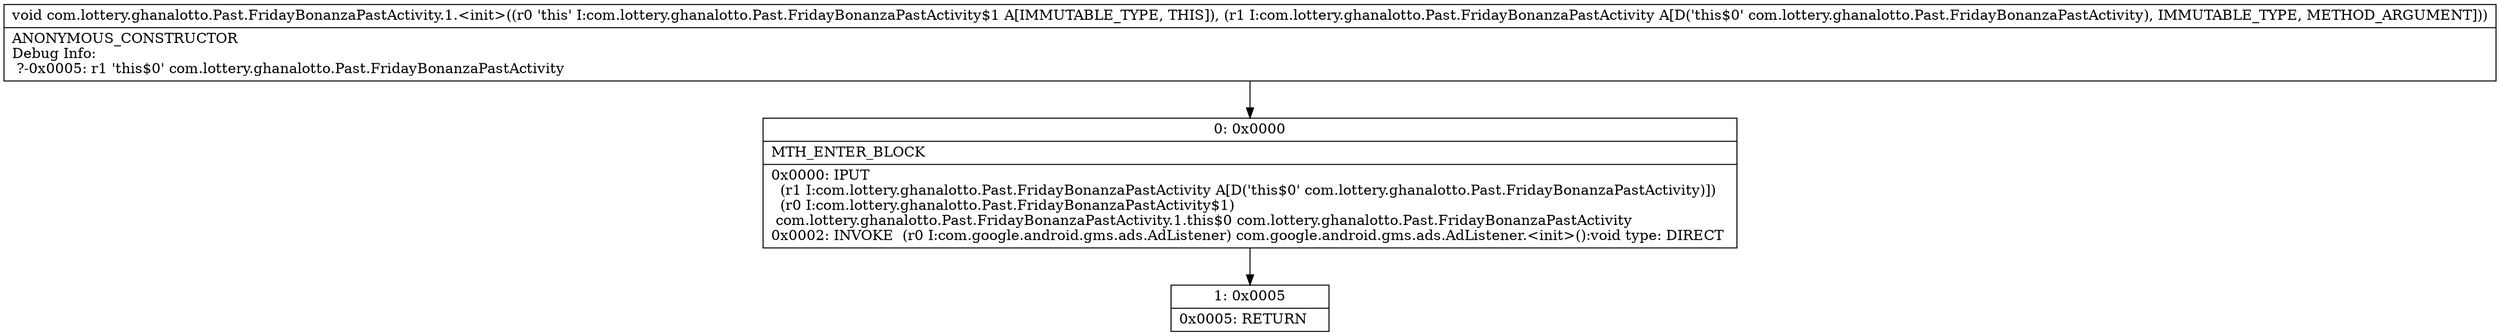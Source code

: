 digraph "CFG forcom.lottery.ghanalotto.Past.FridayBonanzaPastActivity.1.\<init\>(Lcom\/lottery\/ghanalotto\/Past\/FridayBonanzaPastActivity;)V" {
Node_0 [shape=record,label="{0\:\ 0x0000|MTH_ENTER_BLOCK\l|0x0000: IPUT  \l  (r1 I:com.lottery.ghanalotto.Past.FridayBonanzaPastActivity A[D('this$0' com.lottery.ghanalotto.Past.FridayBonanzaPastActivity)])\l  (r0 I:com.lottery.ghanalotto.Past.FridayBonanzaPastActivity$1)\l com.lottery.ghanalotto.Past.FridayBonanzaPastActivity.1.this$0 com.lottery.ghanalotto.Past.FridayBonanzaPastActivity \l0x0002: INVOKE  (r0 I:com.google.android.gms.ads.AdListener) com.google.android.gms.ads.AdListener.\<init\>():void type: DIRECT \l}"];
Node_1 [shape=record,label="{1\:\ 0x0005|0x0005: RETURN   \l}"];
MethodNode[shape=record,label="{void com.lottery.ghanalotto.Past.FridayBonanzaPastActivity.1.\<init\>((r0 'this' I:com.lottery.ghanalotto.Past.FridayBonanzaPastActivity$1 A[IMMUTABLE_TYPE, THIS]), (r1 I:com.lottery.ghanalotto.Past.FridayBonanzaPastActivity A[D('this$0' com.lottery.ghanalotto.Past.FridayBonanzaPastActivity), IMMUTABLE_TYPE, METHOD_ARGUMENT]))  | ANONYMOUS_CONSTRUCTOR\lDebug Info:\l  ?\-0x0005: r1 'this$0' com.lottery.ghanalotto.Past.FridayBonanzaPastActivity\l}"];
MethodNode -> Node_0;
Node_0 -> Node_1;
}


